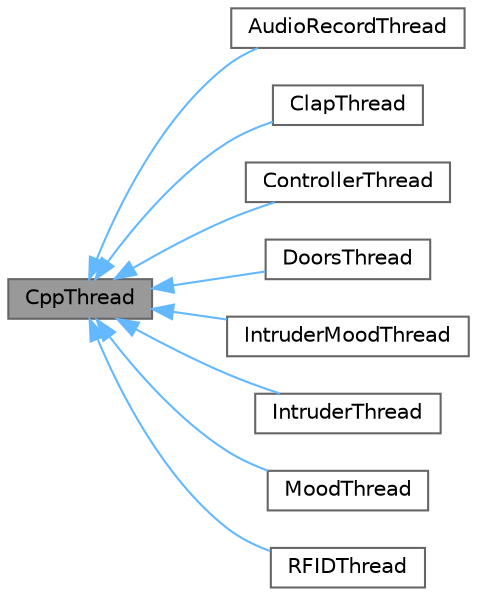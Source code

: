 digraph "CppThread"
{
 // LATEX_PDF_SIZE
  bgcolor="transparent";
  edge [fontname=Helvetica,fontsize=10,labelfontname=Helvetica,labelfontsize=10];
  node [fontname=Helvetica,fontsize=10,shape=box,height=0.2,width=0.4];
  rankdir="LR";
  Node1 [label="CppThread",height=0.2,width=0.4,color="gray40", fillcolor="grey60", style="filled", fontcolor="black",tooltip=" "];
  Node1 -> Node2 [dir="back",color="steelblue1",style="solid"];
  Node2 [label="AudioRecordThread",height=0.2,width=0.4,color="gray40", fillcolor="white", style="filled",URL="$class_audio_record_thread.html",tooltip=" "];
  Node1 -> Node3 [dir="back",color="steelblue1",style="solid"];
  Node3 [label="ClapThread",height=0.2,width=0.4,color="gray40", fillcolor="white", style="filled",URL="$class_clap_thread.html",tooltip=" "];
  Node1 -> Node4 [dir="back",color="steelblue1",style="solid"];
  Node4 [label="ControllerThread",height=0.2,width=0.4,color="gray40", fillcolor="white", style="filled",URL="$class_controller_thread.html",tooltip="Controller Thread to manage all child threads."];
  Node1 -> Node5 [dir="back",color="steelblue1",style="solid"];
  Node5 [label="DoorsThread",height=0.2,width=0.4,color="gray40", fillcolor="white", style="filled",URL="$class_doors_thread.html",tooltip="Doors Thread to manage doors detection functionality."];
  Node1 -> Node6 [dir="back",color="steelblue1",style="solid"];
  Node6 [label="IntruderMoodThread",height=0.2,width=0.4,color="gray40", fillcolor="white", style="filled",URL="$class_intruder_mood_thread.html",tooltip=" "];
  Node1 -> Node7 [dir="back",color="steelblue1",style="solid"];
  Node7 [label="IntruderThread",height=0.2,width=0.4,color="gray40", fillcolor="white", style="filled",URL="$class_intruder_thread.html",tooltip="Intruder Thread to manage intruder detection functionality."];
  Node1 -> Node8 [dir="back",color="steelblue1",style="solid"];
  Node8 [label="MoodThread",height=0.2,width=0.4,color="gray40", fillcolor="white", style="filled",URL="$class_mood_thread.html",tooltip="Mood Thread to manage mood detection functionality."];
  Node1 -> Node9 [dir="back",color="steelblue1",style="solid"];
  Node9 [label="RFIDThread",height=0.2,width=0.4,color="gray40", fillcolor="white", style="filled",URL="$class_r_f_i_d_thread.html",tooltip="Rfid Thread to manage rfid detection functionality."];
}

